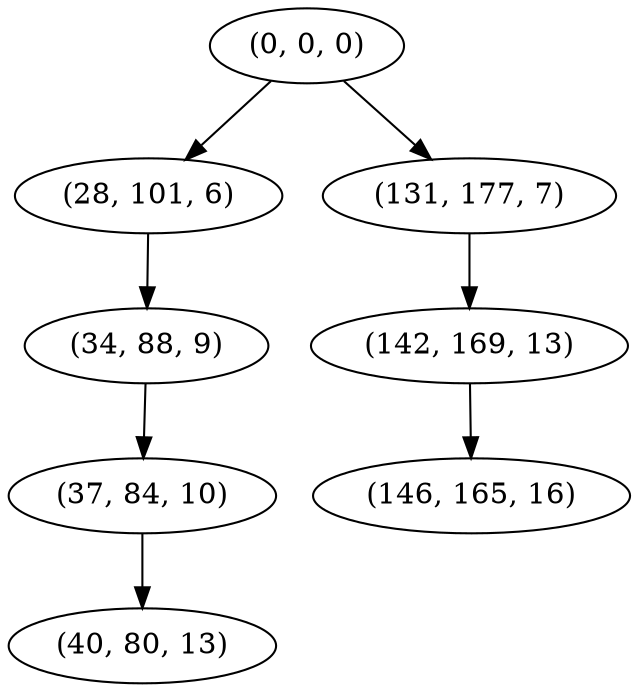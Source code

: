 digraph tree {
    "(0, 0, 0)";
    "(28, 101, 6)";
    "(34, 88, 9)";
    "(37, 84, 10)";
    "(40, 80, 13)";
    "(131, 177, 7)";
    "(142, 169, 13)";
    "(146, 165, 16)";
    "(0, 0, 0)" -> "(28, 101, 6)";
    "(0, 0, 0)" -> "(131, 177, 7)";
    "(28, 101, 6)" -> "(34, 88, 9)";
    "(34, 88, 9)" -> "(37, 84, 10)";
    "(37, 84, 10)" -> "(40, 80, 13)";
    "(131, 177, 7)" -> "(142, 169, 13)";
    "(142, 169, 13)" -> "(146, 165, 16)";
}
